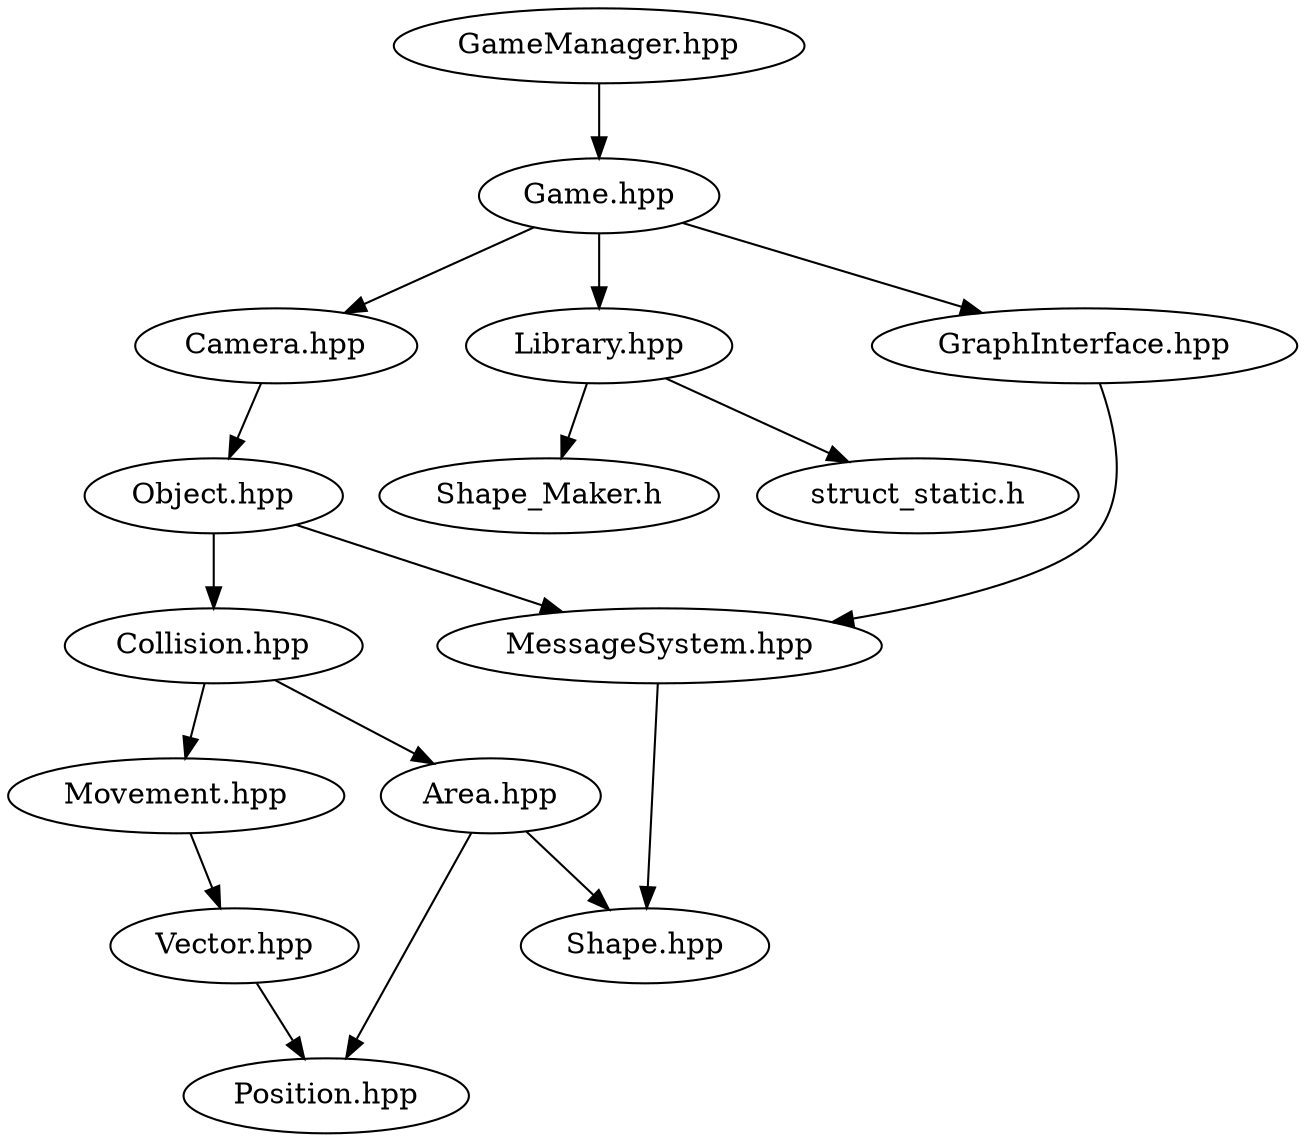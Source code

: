 digraph G {
    "Area.hpp" -> "Position.hpp";
    "Area.hpp" -> "Shape.hpp";
    "Collision.hpp" -> "Movement.hpp";
    "Collision.hpp" -> "Area.hpp";
    "Movement.hpp" -> "Vector.hpp";
    "Vector.hpp" -> "Position.hpp";
    "Camera.hpp" -> "Object.hpp";
    "Object.hpp" -> "Collision.hpp";
    "Object.hpp" -> "MessageSystem.hpp";
    "Game.hpp" -> "Library.hpp";
    "Game.hpp" -> "Camera.hpp";
    "Game.hpp" -> "GraphInterface.hpp";
    "GameManager.hpp" -> "Game.hpp";
    "GraphInterface.hpp" -> "MessageSystem.hpp";
    "Library.hpp" -> "Shape_Maker.h";
    "Library.hpp" -> "struct_static.h";
    "MessageSystem.hpp" -> "Shape.hpp";
}
